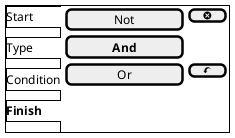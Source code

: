 @startsalt
{+
{/ Start
Type
Condition
<b>Finish } |
{
  [Not           ] | [ <&circle-x> ]
  [<b>And           ] | *
  [Or            ] | [ <&action-undo> ]
}
}
@endsalt